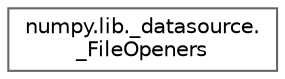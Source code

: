 digraph "Graphical Class Hierarchy"
{
 // LATEX_PDF_SIZE
  bgcolor="transparent";
  edge [fontname=Helvetica,fontsize=10,labelfontname=Helvetica,labelfontsize=10];
  node [fontname=Helvetica,fontsize=10,shape=box,height=0.2,width=0.4];
  rankdir="LR";
  Node0 [id="Node000000",label="numpy.lib._datasource.\l_FileOpeners",height=0.2,width=0.4,color="grey40", fillcolor="white", style="filled",URL="$d5/dce/classnumpy_1_1lib_1_1__datasource_1_1__FileOpeners.html",tooltip=" "];
}
